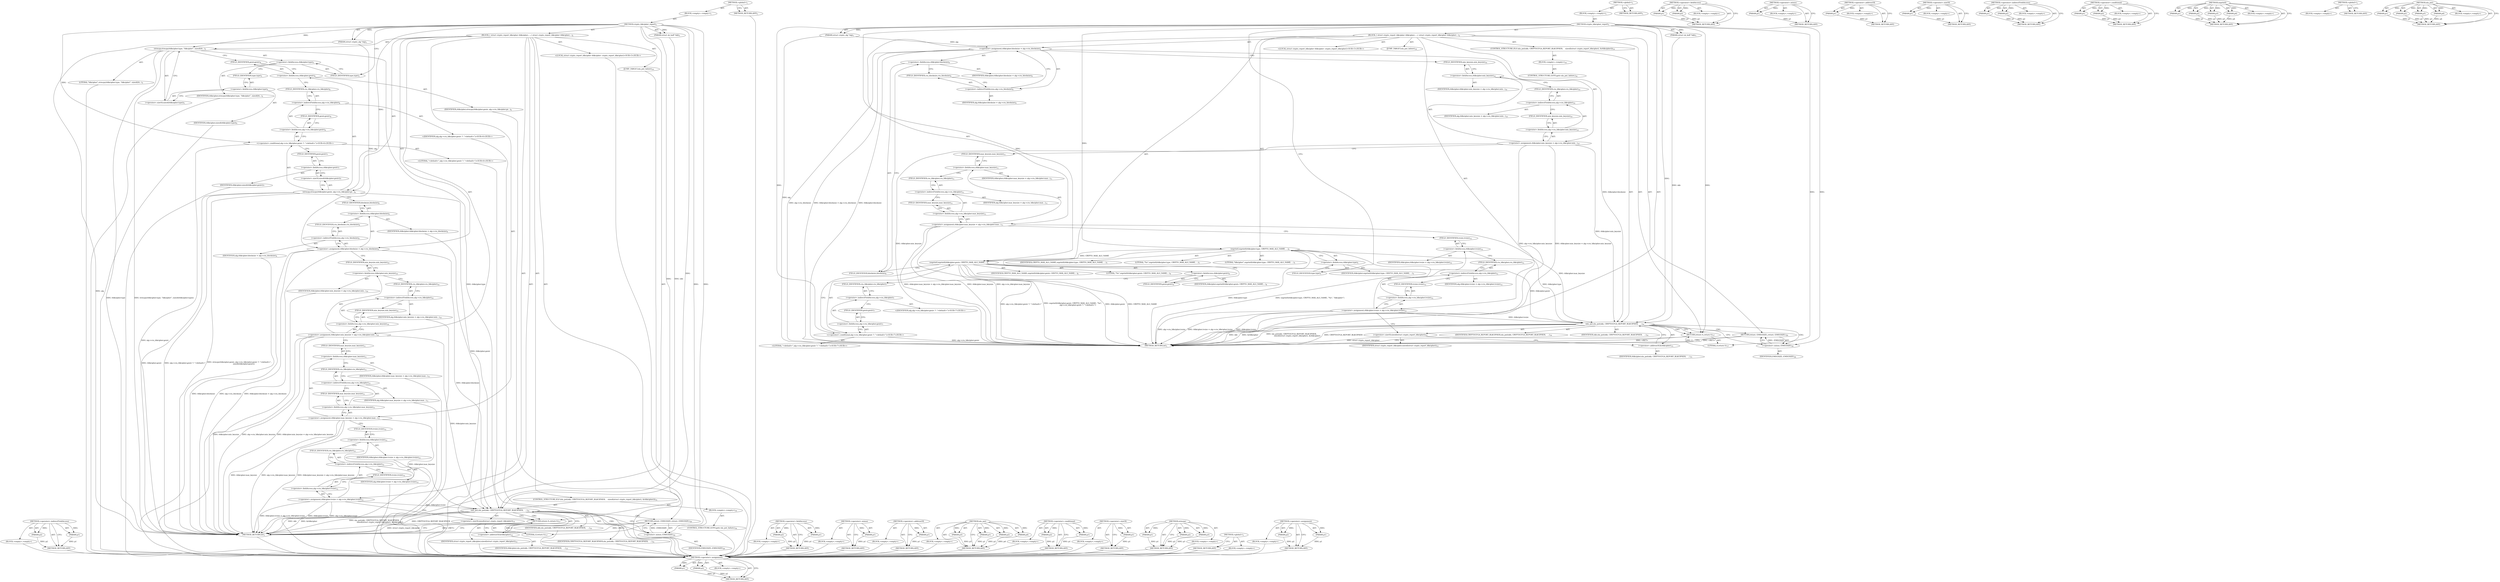 digraph "&lt;operator&gt;.assignment" {
vulnerable_132 [label=<(METHOD,&lt;operator&gt;.assignment)>];
vulnerable_133 [label=<(PARAM,p1)>];
vulnerable_134 [label=<(PARAM,p2)>];
vulnerable_135 [label=<(BLOCK,&lt;empty&gt;,&lt;empty&gt;)>];
vulnerable_136 [label=<(METHOD_RETURN,ANY)>];
vulnerable_6 [label=<(METHOD,&lt;global&gt;)<SUB>1</SUB>>];
vulnerable_7 [label=<(BLOCK,&lt;empty&gt;,&lt;empty&gt;)<SUB>1</SUB>>];
vulnerable_8 [label=<(METHOD,crypto_blkcipher_report)<SUB>1</SUB>>];
vulnerable_9 [label=<(PARAM,struct sk_buff *skb)<SUB>1</SUB>>];
vulnerable_10 [label=<(PARAM,struct crypto_alg *alg)<SUB>1</SUB>>];
vulnerable_11 [label=<(BLOCK,{
 	struct crypto_report_blkcipher rblkcipher;
...,{
 	struct crypto_report_blkcipher rblkcipher;
...)<SUB>2</SUB>>];
vulnerable_12 [label="<(LOCAL,struct crypto_report_blkcipher rblkcipher: crypto_report_blkcipher)<SUB>3</SUB>>"];
vulnerable_13 [label=<(snprintf,snprintf(rblkcipher.type, CRYPTO_MAX_ALG_NAME, ...)<SUB>5</SUB>>];
vulnerable_14 [label=<(&lt;operator&gt;.fieldAccess,rblkcipher.type)<SUB>5</SUB>>];
vulnerable_15 [label=<(IDENTIFIER,rblkcipher,snprintf(rblkcipher.type, CRYPTO_MAX_ALG_NAME, ...)<SUB>5</SUB>>];
vulnerable_16 [label=<(FIELD_IDENTIFIER,type,type)<SUB>5</SUB>>];
vulnerable_17 [label=<(IDENTIFIER,CRYPTO_MAX_ALG_NAME,snprintf(rblkcipher.type, CRYPTO_MAX_ALG_NAME, ...)<SUB>5</SUB>>];
vulnerable_18 [label=<(LITERAL,&quot;%s&quot;,snprintf(rblkcipher.type, CRYPTO_MAX_ALG_NAME, ...)<SUB>5</SUB>>];
vulnerable_19 [label=<(LITERAL,&quot;blkcipher&quot;,snprintf(rblkcipher.type, CRYPTO_MAX_ALG_NAME, ...)<SUB>5</SUB>>];
vulnerable_20 [label=<(snprintf,snprintf(rblkcipher.geniv, CRYPTO_MAX_ALG_NAME,...)<SUB>6</SUB>>];
vulnerable_21 [label=<(&lt;operator&gt;.fieldAccess,rblkcipher.geniv)<SUB>6</SUB>>];
vulnerable_22 [label=<(IDENTIFIER,rblkcipher,snprintf(rblkcipher.geniv, CRYPTO_MAX_ALG_NAME,...)<SUB>6</SUB>>];
vulnerable_23 [label=<(FIELD_IDENTIFIER,geniv,geniv)<SUB>6</SUB>>];
vulnerable_24 [label=<(IDENTIFIER,CRYPTO_MAX_ALG_NAME,snprintf(rblkcipher.geniv, CRYPTO_MAX_ALG_NAME,...)<SUB>6</SUB>>];
vulnerable_25 [label=<(LITERAL,&quot;%s&quot;,snprintf(rblkcipher.geniv, CRYPTO_MAX_ALG_NAME,...)<SUB>6</SUB>>];
vulnerable_26 [label="<(&lt;operator&gt;.conditional,alg-&gt;cra_blkcipher.geniv ?: &quot;&lt;default&gt;&quot;)<SUB>7</SUB>>"];
vulnerable_27 [label=<(&lt;operator&gt;.fieldAccess,alg-&gt;cra_blkcipher.geniv)<SUB>7</SUB>>];
vulnerable_28 [label=<(&lt;operator&gt;.indirectFieldAccess,alg-&gt;cra_blkcipher)<SUB>7</SUB>>];
vulnerable_29 [label="<(IDENTIFIER,alg,alg-&gt;cra_blkcipher.geniv ?: &quot;&lt;default&gt;&quot;)<SUB>7</SUB>>"];
vulnerable_30 [label=<(FIELD_IDENTIFIER,cra_blkcipher,cra_blkcipher)<SUB>7</SUB>>];
vulnerable_31 [label=<(FIELD_IDENTIFIER,geniv,geniv)<SUB>7</SUB>>];
vulnerable_32 [label="<(LITERAL,&quot;&lt;default&gt;&quot;,alg-&gt;cra_blkcipher.geniv ?: &quot;&lt;default&gt;&quot;)<SUB>7</SUB>>"];
vulnerable_33 [label=<(&lt;operator&gt;.assignment,rblkcipher.blocksize = alg-&gt;cra_blocksize)<SUB>9</SUB>>];
vulnerable_34 [label=<(&lt;operator&gt;.fieldAccess,rblkcipher.blocksize)<SUB>9</SUB>>];
vulnerable_35 [label=<(IDENTIFIER,rblkcipher,rblkcipher.blocksize = alg-&gt;cra_blocksize)<SUB>9</SUB>>];
vulnerable_36 [label=<(FIELD_IDENTIFIER,blocksize,blocksize)<SUB>9</SUB>>];
vulnerable_37 [label=<(&lt;operator&gt;.indirectFieldAccess,alg-&gt;cra_blocksize)<SUB>9</SUB>>];
vulnerable_38 [label=<(IDENTIFIER,alg,rblkcipher.blocksize = alg-&gt;cra_blocksize)<SUB>9</SUB>>];
vulnerable_39 [label=<(FIELD_IDENTIFIER,cra_blocksize,cra_blocksize)<SUB>9</SUB>>];
vulnerable_40 [label=<(&lt;operator&gt;.assignment,rblkcipher.min_keysize = alg-&gt;cra_blkcipher.min...)<SUB>10</SUB>>];
vulnerable_41 [label=<(&lt;operator&gt;.fieldAccess,rblkcipher.min_keysize)<SUB>10</SUB>>];
vulnerable_42 [label=<(IDENTIFIER,rblkcipher,rblkcipher.min_keysize = alg-&gt;cra_blkcipher.min...)<SUB>10</SUB>>];
vulnerable_43 [label=<(FIELD_IDENTIFIER,min_keysize,min_keysize)<SUB>10</SUB>>];
vulnerable_44 [label=<(&lt;operator&gt;.fieldAccess,alg-&gt;cra_blkcipher.min_keysize)<SUB>10</SUB>>];
vulnerable_45 [label=<(&lt;operator&gt;.indirectFieldAccess,alg-&gt;cra_blkcipher)<SUB>10</SUB>>];
vulnerable_46 [label=<(IDENTIFIER,alg,rblkcipher.min_keysize = alg-&gt;cra_blkcipher.min...)<SUB>10</SUB>>];
vulnerable_47 [label=<(FIELD_IDENTIFIER,cra_blkcipher,cra_blkcipher)<SUB>10</SUB>>];
vulnerable_48 [label=<(FIELD_IDENTIFIER,min_keysize,min_keysize)<SUB>10</SUB>>];
vulnerable_49 [label=<(&lt;operator&gt;.assignment,rblkcipher.max_keysize = alg-&gt;cra_blkcipher.max...)<SUB>11</SUB>>];
vulnerable_50 [label=<(&lt;operator&gt;.fieldAccess,rblkcipher.max_keysize)<SUB>11</SUB>>];
vulnerable_51 [label=<(IDENTIFIER,rblkcipher,rblkcipher.max_keysize = alg-&gt;cra_blkcipher.max...)<SUB>11</SUB>>];
vulnerable_52 [label=<(FIELD_IDENTIFIER,max_keysize,max_keysize)<SUB>11</SUB>>];
vulnerable_53 [label=<(&lt;operator&gt;.fieldAccess,alg-&gt;cra_blkcipher.max_keysize)<SUB>11</SUB>>];
vulnerable_54 [label=<(&lt;operator&gt;.indirectFieldAccess,alg-&gt;cra_blkcipher)<SUB>11</SUB>>];
vulnerable_55 [label=<(IDENTIFIER,alg,rblkcipher.max_keysize = alg-&gt;cra_blkcipher.max...)<SUB>11</SUB>>];
vulnerable_56 [label=<(FIELD_IDENTIFIER,cra_blkcipher,cra_blkcipher)<SUB>11</SUB>>];
vulnerable_57 [label=<(FIELD_IDENTIFIER,max_keysize,max_keysize)<SUB>11</SUB>>];
vulnerable_58 [label=<(&lt;operator&gt;.assignment,rblkcipher.ivsize = alg-&gt;cra_blkcipher.ivsize)<SUB>12</SUB>>];
vulnerable_59 [label=<(&lt;operator&gt;.fieldAccess,rblkcipher.ivsize)<SUB>12</SUB>>];
vulnerable_60 [label=<(IDENTIFIER,rblkcipher,rblkcipher.ivsize = alg-&gt;cra_blkcipher.ivsize)<SUB>12</SUB>>];
vulnerable_61 [label=<(FIELD_IDENTIFIER,ivsize,ivsize)<SUB>12</SUB>>];
vulnerable_62 [label=<(&lt;operator&gt;.fieldAccess,alg-&gt;cra_blkcipher.ivsize)<SUB>12</SUB>>];
vulnerable_63 [label=<(&lt;operator&gt;.indirectFieldAccess,alg-&gt;cra_blkcipher)<SUB>12</SUB>>];
vulnerable_64 [label=<(IDENTIFIER,alg,rblkcipher.ivsize = alg-&gt;cra_blkcipher.ivsize)<SUB>12</SUB>>];
vulnerable_65 [label=<(FIELD_IDENTIFIER,cra_blkcipher,cra_blkcipher)<SUB>12</SUB>>];
vulnerable_66 [label=<(FIELD_IDENTIFIER,ivsize,ivsize)<SUB>12</SUB>>];
vulnerable_67 [label=<(CONTROL_STRUCTURE,IF,if (nla_put(skb, CRYPTOCFGA_REPORT_BLKCIPHER,
		    sizeof(struct crypto_report_blkcipher), &amp;rblkcipher)))<SUB>14</SUB>>];
vulnerable_68 [label=<(nla_put,nla_put(skb, CRYPTOCFGA_REPORT_BLKCIPHER,
		   ...)<SUB>14</SUB>>];
vulnerable_69 [label=<(IDENTIFIER,skb,nla_put(skb, CRYPTOCFGA_REPORT_BLKCIPHER,
		   ...)<SUB>14</SUB>>];
vulnerable_70 [label=<(IDENTIFIER,CRYPTOCFGA_REPORT_BLKCIPHER,nla_put(skb, CRYPTOCFGA_REPORT_BLKCIPHER,
		   ...)<SUB>14</SUB>>];
vulnerable_71 [label=<(&lt;operator&gt;.sizeOf,sizeof(struct crypto_report_blkcipher))<SUB>15</SUB>>];
vulnerable_72 [label=<(IDENTIFIER,struct crypto_report_blkcipher,sizeof(struct crypto_report_blkcipher))<SUB>15</SUB>>];
vulnerable_73 [label=<(&lt;operator&gt;.addressOf,&amp;rblkcipher)<SUB>15</SUB>>];
vulnerable_74 [label=<(IDENTIFIER,rblkcipher,nla_put(skb, CRYPTOCFGA_REPORT_BLKCIPHER,
		   ...)<SUB>15</SUB>>];
vulnerable_75 [label=<(BLOCK,&lt;empty&gt;,&lt;empty&gt;)<SUB>16</SUB>>];
vulnerable_76 [label=<(CONTROL_STRUCTURE,GOTO,goto nla_put_failure;)<SUB>16</SUB>>];
vulnerable_77 [label=<(RETURN,return 0;,return 0;)<SUB>17</SUB>>];
vulnerable_78 [label=<(LITERAL,0,return 0;)<SUB>17</SUB>>];
vulnerable_79 [label=<(JUMP_TARGET,nla_put_failure)<SUB>19</SUB>>];
vulnerable_80 [label=<(RETURN,return -EMSGSIZE;,return -EMSGSIZE;)<SUB>20</SUB>>];
vulnerable_81 [label=<(&lt;operator&gt;.minus,-EMSGSIZE)<SUB>20</SUB>>];
vulnerable_82 [label=<(IDENTIFIER,EMSGSIZE,-EMSGSIZE)<SUB>20</SUB>>];
vulnerable_83 [label=<(METHOD_RETURN,int)<SUB>1</SUB>>];
vulnerable_85 [label=<(METHOD_RETURN,ANY)<SUB>1</SUB>>];
vulnerable_117 [label=<(METHOD,&lt;operator&gt;.fieldAccess)>];
vulnerable_118 [label=<(PARAM,p1)>];
vulnerable_119 [label=<(PARAM,p2)>];
vulnerable_120 [label=<(BLOCK,&lt;empty&gt;,&lt;empty&gt;)>];
vulnerable_121 [label=<(METHOD_RETURN,ANY)>];
vulnerable_152 [label=<(METHOD,&lt;operator&gt;.minus)>];
vulnerable_153 [label=<(PARAM,p1)>];
vulnerable_154 [label=<(BLOCK,&lt;empty&gt;,&lt;empty&gt;)>];
vulnerable_155 [label=<(METHOD_RETURN,ANY)>];
vulnerable_148 [label=<(METHOD,&lt;operator&gt;.addressOf)>];
vulnerable_149 [label=<(PARAM,p1)>];
vulnerable_150 [label=<(BLOCK,&lt;empty&gt;,&lt;empty&gt;)>];
vulnerable_151 [label=<(METHOD_RETURN,ANY)>];
vulnerable_144 [label=<(METHOD,&lt;operator&gt;.sizeOf)>];
vulnerable_145 [label=<(PARAM,p1)>];
vulnerable_146 [label=<(BLOCK,&lt;empty&gt;,&lt;empty&gt;)>];
vulnerable_147 [label=<(METHOD_RETURN,ANY)>];
vulnerable_127 [label=<(METHOD,&lt;operator&gt;.indirectFieldAccess)>];
vulnerable_128 [label=<(PARAM,p1)>];
vulnerable_129 [label=<(PARAM,p2)>];
vulnerable_130 [label=<(BLOCK,&lt;empty&gt;,&lt;empty&gt;)>];
vulnerable_131 [label=<(METHOD_RETURN,ANY)>];
vulnerable_122 [label=<(METHOD,&lt;operator&gt;.conditional)>];
vulnerable_123 [label=<(PARAM,p1)>];
vulnerable_124 [label=<(PARAM,p2)>];
vulnerable_125 [label=<(BLOCK,&lt;empty&gt;,&lt;empty&gt;)>];
vulnerable_126 [label=<(METHOD_RETURN,ANY)>];
vulnerable_110 [label=<(METHOD,snprintf)>];
vulnerable_111 [label=<(PARAM,p1)>];
vulnerable_112 [label=<(PARAM,p2)>];
vulnerable_113 [label=<(PARAM,p3)>];
vulnerable_114 [label=<(PARAM,p4)>];
vulnerable_115 [label=<(BLOCK,&lt;empty&gt;,&lt;empty&gt;)>];
vulnerable_116 [label=<(METHOD_RETURN,ANY)>];
vulnerable_104 [label=<(METHOD,&lt;global&gt;)<SUB>1</SUB>>];
vulnerable_105 [label=<(BLOCK,&lt;empty&gt;,&lt;empty&gt;)>];
vulnerable_106 [label=<(METHOD_RETURN,ANY)>];
vulnerable_137 [label=<(METHOD,nla_put)>];
vulnerable_138 [label=<(PARAM,p1)>];
vulnerable_139 [label=<(PARAM,p2)>];
vulnerable_140 [label=<(PARAM,p3)>];
vulnerable_141 [label=<(PARAM,p4)>];
vulnerable_142 [label=<(BLOCK,&lt;empty&gt;,&lt;empty&gt;)>];
vulnerable_143 [label=<(METHOD_RETURN,ANY)>];
fixed_132 [label=<(METHOD,&lt;operator&gt;.indirectFieldAccess)>];
fixed_133 [label=<(PARAM,p1)>];
fixed_134 [label=<(PARAM,p2)>];
fixed_135 [label=<(BLOCK,&lt;empty&gt;,&lt;empty&gt;)>];
fixed_136 [label=<(METHOD_RETURN,ANY)>];
fixed_6 [label=<(METHOD,&lt;global&gt;)<SUB>1</SUB>>];
fixed_7 [label=<(BLOCK,&lt;empty&gt;,&lt;empty&gt;)<SUB>1</SUB>>];
fixed_8 [label=<(METHOD,crypto_blkcipher_report)<SUB>1</SUB>>];
fixed_9 [label=<(PARAM,struct sk_buff *skb)<SUB>1</SUB>>];
fixed_10 [label=<(PARAM,struct crypto_alg *alg)<SUB>1</SUB>>];
fixed_11 [label=<(BLOCK,{
 	struct crypto_report_blkcipher rblkcipher;
...,{
 	struct crypto_report_blkcipher rblkcipher;
...)<SUB>2</SUB>>];
fixed_12 [label="<(LOCAL,struct crypto_report_blkcipher rblkcipher: crypto_report_blkcipher)<SUB>3</SUB>>"];
fixed_13 [label=<(strncpy,strncpy(rblkcipher.type, &quot;blkcipher&quot;, sizeof(rb...)<SUB>5</SUB>>];
fixed_14 [label=<(&lt;operator&gt;.fieldAccess,rblkcipher.type)<SUB>5</SUB>>];
fixed_15 [label=<(IDENTIFIER,rblkcipher,strncpy(rblkcipher.type, &quot;blkcipher&quot;, sizeof(rb...)<SUB>5</SUB>>];
fixed_16 [label=<(FIELD_IDENTIFIER,type,type)<SUB>5</SUB>>];
fixed_17 [label=<(LITERAL,&quot;blkcipher&quot;,strncpy(rblkcipher.type, &quot;blkcipher&quot;, sizeof(rb...)<SUB>5</SUB>>];
fixed_18 [label=<(&lt;operator&gt;.sizeOf,sizeof(rblkcipher.type))<SUB>5</SUB>>];
fixed_19 [label=<(&lt;operator&gt;.fieldAccess,rblkcipher.type)<SUB>5</SUB>>];
fixed_20 [label=<(IDENTIFIER,rblkcipher,sizeof(rblkcipher.type))<SUB>5</SUB>>];
fixed_21 [label=<(FIELD_IDENTIFIER,type,type)<SUB>5</SUB>>];
fixed_22 [label=<(strncpy,strncpy(rblkcipher.geniv, alg-&gt;cra_blkcipher.ge...)<SUB>6</SUB>>];
fixed_23 [label=<(&lt;operator&gt;.fieldAccess,rblkcipher.geniv)<SUB>6</SUB>>];
fixed_24 [label=<(IDENTIFIER,rblkcipher,strncpy(rblkcipher.geniv, alg-&gt;cra_blkcipher.ge...)<SUB>6</SUB>>];
fixed_25 [label=<(FIELD_IDENTIFIER,geniv,geniv)<SUB>6</SUB>>];
fixed_26 [label="<(&lt;operator&gt;.conditional,alg-&gt;cra_blkcipher.geniv ?: &quot;&lt;default&gt;&quot;)<SUB>6</SUB>>"];
fixed_27 [label=<(&lt;operator&gt;.fieldAccess,alg-&gt;cra_blkcipher.geniv)<SUB>6</SUB>>];
fixed_28 [label=<(&lt;operator&gt;.indirectFieldAccess,alg-&gt;cra_blkcipher)<SUB>6</SUB>>];
fixed_29 [label="<(IDENTIFIER,alg,alg-&gt;cra_blkcipher.geniv ?: &quot;&lt;default&gt;&quot;)<SUB>6</SUB>>"];
fixed_30 [label=<(FIELD_IDENTIFIER,cra_blkcipher,cra_blkcipher)<SUB>6</SUB>>];
fixed_31 [label=<(FIELD_IDENTIFIER,geniv,geniv)<SUB>6</SUB>>];
fixed_32 [label="<(LITERAL,&quot;&lt;default&gt;&quot;,alg-&gt;cra_blkcipher.geniv ?: &quot;&lt;default&gt;&quot;)<SUB>6</SUB>>"];
fixed_33 [label=<(&lt;operator&gt;.sizeOf,sizeof(rblkcipher.geniv))<SUB>7</SUB>>];
fixed_34 [label=<(&lt;operator&gt;.fieldAccess,rblkcipher.geniv)<SUB>7</SUB>>];
fixed_35 [label=<(IDENTIFIER,rblkcipher,sizeof(rblkcipher.geniv))<SUB>7</SUB>>];
fixed_36 [label=<(FIELD_IDENTIFIER,geniv,geniv)<SUB>7</SUB>>];
fixed_37 [label=<(&lt;operator&gt;.assignment,rblkcipher.blocksize = alg-&gt;cra_blocksize)<SUB>9</SUB>>];
fixed_38 [label=<(&lt;operator&gt;.fieldAccess,rblkcipher.blocksize)<SUB>9</SUB>>];
fixed_39 [label=<(IDENTIFIER,rblkcipher,rblkcipher.blocksize = alg-&gt;cra_blocksize)<SUB>9</SUB>>];
fixed_40 [label=<(FIELD_IDENTIFIER,blocksize,blocksize)<SUB>9</SUB>>];
fixed_41 [label=<(&lt;operator&gt;.indirectFieldAccess,alg-&gt;cra_blocksize)<SUB>9</SUB>>];
fixed_42 [label=<(IDENTIFIER,alg,rblkcipher.blocksize = alg-&gt;cra_blocksize)<SUB>9</SUB>>];
fixed_43 [label=<(FIELD_IDENTIFIER,cra_blocksize,cra_blocksize)<SUB>9</SUB>>];
fixed_44 [label=<(&lt;operator&gt;.assignment,rblkcipher.min_keysize = alg-&gt;cra_blkcipher.min...)<SUB>10</SUB>>];
fixed_45 [label=<(&lt;operator&gt;.fieldAccess,rblkcipher.min_keysize)<SUB>10</SUB>>];
fixed_46 [label=<(IDENTIFIER,rblkcipher,rblkcipher.min_keysize = alg-&gt;cra_blkcipher.min...)<SUB>10</SUB>>];
fixed_47 [label=<(FIELD_IDENTIFIER,min_keysize,min_keysize)<SUB>10</SUB>>];
fixed_48 [label=<(&lt;operator&gt;.fieldAccess,alg-&gt;cra_blkcipher.min_keysize)<SUB>10</SUB>>];
fixed_49 [label=<(&lt;operator&gt;.indirectFieldAccess,alg-&gt;cra_blkcipher)<SUB>10</SUB>>];
fixed_50 [label=<(IDENTIFIER,alg,rblkcipher.min_keysize = alg-&gt;cra_blkcipher.min...)<SUB>10</SUB>>];
fixed_51 [label=<(FIELD_IDENTIFIER,cra_blkcipher,cra_blkcipher)<SUB>10</SUB>>];
fixed_52 [label=<(FIELD_IDENTIFIER,min_keysize,min_keysize)<SUB>10</SUB>>];
fixed_53 [label=<(&lt;operator&gt;.assignment,rblkcipher.max_keysize = alg-&gt;cra_blkcipher.max...)<SUB>11</SUB>>];
fixed_54 [label=<(&lt;operator&gt;.fieldAccess,rblkcipher.max_keysize)<SUB>11</SUB>>];
fixed_55 [label=<(IDENTIFIER,rblkcipher,rblkcipher.max_keysize = alg-&gt;cra_blkcipher.max...)<SUB>11</SUB>>];
fixed_56 [label=<(FIELD_IDENTIFIER,max_keysize,max_keysize)<SUB>11</SUB>>];
fixed_57 [label=<(&lt;operator&gt;.fieldAccess,alg-&gt;cra_blkcipher.max_keysize)<SUB>11</SUB>>];
fixed_58 [label=<(&lt;operator&gt;.indirectFieldAccess,alg-&gt;cra_blkcipher)<SUB>11</SUB>>];
fixed_59 [label=<(IDENTIFIER,alg,rblkcipher.max_keysize = alg-&gt;cra_blkcipher.max...)<SUB>11</SUB>>];
fixed_60 [label=<(FIELD_IDENTIFIER,cra_blkcipher,cra_blkcipher)<SUB>11</SUB>>];
fixed_61 [label=<(FIELD_IDENTIFIER,max_keysize,max_keysize)<SUB>11</SUB>>];
fixed_62 [label=<(&lt;operator&gt;.assignment,rblkcipher.ivsize = alg-&gt;cra_blkcipher.ivsize)<SUB>12</SUB>>];
fixed_63 [label=<(&lt;operator&gt;.fieldAccess,rblkcipher.ivsize)<SUB>12</SUB>>];
fixed_64 [label=<(IDENTIFIER,rblkcipher,rblkcipher.ivsize = alg-&gt;cra_blkcipher.ivsize)<SUB>12</SUB>>];
fixed_65 [label=<(FIELD_IDENTIFIER,ivsize,ivsize)<SUB>12</SUB>>];
fixed_66 [label=<(&lt;operator&gt;.fieldAccess,alg-&gt;cra_blkcipher.ivsize)<SUB>12</SUB>>];
fixed_67 [label=<(&lt;operator&gt;.indirectFieldAccess,alg-&gt;cra_blkcipher)<SUB>12</SUB>>];
fixed_68 [label=<(IDENTIFIER,alg,rblkcipher.ivsize = alg-&gt;cra_blkcipher.ivsize)<SUB>12</SUB>>];
fixed_69 [label=<(FIELD_IDENTIFIER,cra_blkcipher,cra_blkcipher)<SUB>12</SUB>>];
fixed_70 [label=<(FIELD_IDENTIFIER,ivsize,ivsize)<SUB>12</SUB>>];
fixed_71 [label=<(CONTROL_STRUCTURE,IF,if (nla_put(skb, CRYPTOCFGA_REPORT_BLKCIPHER,
		    sizeof(struct crypto_report_blkcipher), &amp;rblkcipher)))<SUB>14</SUB>>];
fixed_72 [label=<(nla_put,nla_put(skb, CRYPTOCFGA_REPORT_BLKCIPHER,
		   ...)<SUB>14</SUB>>];
fixed_73 [label=<(IDENTIFIER,skb,nla_put(skb, CRYPTOCFGA_REPORT_BLKCIPHER,
		   ...)<SUB>14</SUB>>];
fixed_74 [label=<(IDENTIFIER,CRYPTOCFGA_REPORT_BLKCIPHER,nla_put(skb, CRYPTOCFGA_REPORT_BLKCIPHER,
		   ...)<SUB>14</SUB>>];
fixed_75 [label=<(&lt;operator&gt;.sizeOf,sizeof(struct crypto_report_blkcipher))<SUB>15</SUB>>];
fixed_76 [label=<(IDENTIFIER,struct crypto_report_blkcipher,sizeof(struct crypto_report_blkcipher))<SUB>15</SUB>>];
fixed_77 [label=<(&lt;operator&gt;.addressOf,&amp;rblkcipher)<SUB>15</SUB>>];
fixed_78 [label=<(IDENTIFIER,rblkcipher,nla_put(skb, CRYPTOCFGA_REPORT_BLKCIPHER,
		   ...)<SUB>15</SUB>>];
fixed_79 [label=<(BLOCK,&lt;empty&gt;,&lt;empty&gt;)<SUB>16</SUB>>];
fixed_80 [label=<(CONTROL_STRUCTURE,GOTO,goto nla_put_failure;)<SUB>16</SUB>>];
fixed_81 [label=<(RETURN,return 0;,return 0;)<SUB>17</SUB>>];
fixed_82 [label=<(LITERAL,0,return 0;)<SUB>17</SUB>>];
fixed_83 [label=<(JUMP_TARGET,nla_put_failure)<SUB>19</SUB>>];
fixed_84 [label=<(RETURN,return -EMSGSIZE;,return -EMSGSIZE;)<SUB>20</SUB>>];
fixed_85 [label=<(&lt;operator&gt;.minus,-EMSGSIZE)<SUB>20</SUB>>];
fixed_86 [label=<(IDENTIFIER,EMSGSIZE,-EMSGSIZE)<SUB>20</SUB>>];
fixed_87 [label=<(METHOD_RETURN,int)<SUB>1</SUB>>];
fixed_89 [label=<(METHOD_RETURN,ANY)<SUB>1</SUB>>];
fixed_118 [label=<(METHOD,&lt;operator&gt;.fieldAccess)>];
fixed_119 [label=<(PARAM,p1)>];
fixed_120 [label=<(PARAM,p2)>];
fixed_121 [label=<(BLOCK,&lt;empty&gt;,&lt;empty&gt;)>];
fixed_122 [label=<(METHOD_RETURN,ANY)>];
fixed_153 [label=<(METHOD,&lt;operator&gt;.minus)>];
fixed_154 [label=<(PARAM,p1)>];
fixed_155 [label=<(BLOCK,&lt;empty&gt;,&lt;empty&gt;)>];
fixed_156 [label=<(METHOD_RETURN,ANY)>];
fixed_149 [label=<(METHOD,&lt;operator&gt;.addressOf)>];
fixed_150 [label=<(PARAM,p1)>];
fixed_151 [label=<(BLOCK,&lt;empty&gt;,&lt;empty&gt;)>];
fixed_152 [label=<(METHOD_RETURN,ANY)>];
fixed_142 [label=<(METHOD,nla_put)>];
fixed_143 [label=<(PARAM,p1)>];
fixed_144 [label=<(PARAM,p2)>];
fixed_145 [label=<(PARAM,p3)>];
fixed_146 [label=<(PARAM,p4)>];
fixed_147 [label=<(BLOCK,&lt;empty&gt;,&lt;empty&gt;)>];
fixed_148 [label=<(METHOD_RETURN,ANY)>];
fixed_127 [label=<(METHOD,&lt;operator&gt;.conditional)>];
fixed_128 [label=<(PARAM,p1)>];
fixed_129 [label=<(PARAM,p2)>];
fixed_130 [label=<(BLOCK,&lt;empty&gt;,&lt;empty&gt;)>];
fixed_131 [label=<(METHOD_RETURN,ANY)>];
fixed_123 [label=<(METHOD,&lt;operator&gt;.sizeOf)>];
fixed_124 [label=<(PARAM,p1)>];
fixed_125 [label=<(BLOCK,&lt;empty&gt;,&lt;empty&gt;)>];
fixed_126 [label=<(METHOD_RETURN,ANY)>];
fixed_112 [label=<(METHOD,strncpy)>];
fixed_113 [label=<(PARAM,p1)>];
fixed_114 [label=<(PARAM,p2)>];
fixed_115 [label=<(PARAM,p3)>];
fixed_116 [label=<(BLOCK,&lt;empty&gt;,&lt;empty&gt;)>];
fixed_117 [label=<(METHOD_RETURN,ANY)>];
fixed_106 [label=<(METHOD,&lt;global&gt;)<SUB>1</SUB>>];
fixed_107 [label=<(BLOCK,&lt;empty&gt;,&lt;empty&gt;)>];
fixed_108 [label=<(METHOD_RETURN,ANY)>];
fixed_137 [label=<(METHOD,&lt;operator&gt;.assignment)>];
fixed_138 [label=<(PARAM,p1)>];
fixed_139 [label=<(PARAM,p2)>];
fixed_140 [label=<(BLOCK,&lt;empty&gt;,&lt;empty&gt;)>];
fixed_141 [label=<(METHOD_RETURN,ANY)>];
vulnerable_132 -> vulnerable_133  [key=0, label="AST: "];
vulnerable_132 -> vulnerable_133  [key=1, label="DDG: "];
vulnerable_132 -> vulnerable_135  [key=0, label="AST: "];
vulnerable_132 -> vulnerable_134  [key=0, label="AST: "];
vulnerable_132 -> vulnerable_134  [key=1, label="DDG: "];
vulnerable_132 -> vulnerable_136  [key=0, label="AST: "];
vulnerable_132 -> vulnerable_136  [key=1, label="CFG: "];
vulnerable_133 -> vulnerable_136  [key=0, label="DDG: p1"];
vulnerable_134 -> vulnerable_136  [key=0, label="DDG: p2"];
vulnerable_6 -> vulnerable_7  [key=0, label="AST: "];
vulnerable_6 -> vulnerable_85  [key=0, label="AST: "];
vulnerable_6 -> vulnerable_85  [key=1, label="CFG: "];
vulnerable_7 -> vulnerable_8  [key=0, label="AST: "];
vulnerable_8 -> vulnerable_9  [key=0, label="AST: "];
vulnerable_8 -> vulnerable_9  [key=1, label="DDG: "];
vulnerable_8 -> vulnerable_10  [key=0, label="AST: "];
vulnerable_8 -> vulnerable_10  [key=1, label="DDG: "];
vulnerable_8 -> vulnerable_11  [key=0, label="AST: "];
vulnerable_8 -> vulnerable_83  [key=0, label="AST: "];
vulnerable_8 -> vulnerable_16  [key=0, label="CFG: "];
vulnerable_8 -> vulnerable_77  [key=0, label="DDG: "];
vulnerable_8 -> vulnerable_13  [key=0, label="DDG: "];
vulnerable_8 -> vulnerable_20  [key=0, label="DDG: "];
vulnerable_8 -> vulnerable_78  [key=0, label="DDG: "];
vulnerable_8 -> vulnerable_26  [key=0, label="DDG: "];
vulnerable_8 -> vulnerable_68  [key=0, label="DDG: "];
vulnerable_8 -> vulnerable_81  [key=0, label="DDG: "];
vulnerable_9 -> vulnerable_68  [key=0, label="DDG: skb"];
vulnerable_10 -> vulnerable_83  [key=0, label="DDG: alg"];
vulnerable_10 -> vulnerable_33  [key=0, label="DDG: alg"];
vulnerable_11 -> vulnerable_12  [key=0, label="AST: "];
vulnerable_11 -> vulnerable_13  [key=0, label="AST: "];
vulnerable_11 -> vulnerable_20  [key=0, label="AST: "];
vulnerable_11 -> vulnerable_33  [key=0, label="AST: "];
vulnerable_11 -> vulnerable_40  [key=0, label="AST: "];
vulnerable_11 -> vulnerable_49  [key=0, label="AST: "];
vulnerable_11 -> vulnerable_58  [key=0, label="AST: "];
vulnerable_11 -> vulnerable_67  [key=0, label="AST: "];
vulnerable_11 -> vulnerable_77  [key=0, label="AST: "];
vulnerable_11 -> vulnerable_79  [key=0, label="AST: "];
vulnerable_11 -> vulnerable_80  [key=0, label="AST: "];
vulnerable_13 -> vulnerable_14  [key=0, label="AST: "];
vulnerable_13 -> vulnerable_17  [key=0, label="AST: "];
vulnerable_13 -> vulnerable_18  [key=0, label="AST: "];
vulnerable_13 -> vulnerable_19  [key=0, label="AST: "];
vulnerable_13 -> vulnerable_23  [key=0, label="CFG: "];
vulnerable_13 -> vulnerable_83  [key=0, label="DDG: rblkcipher.type"];
vulnerable_13 -> vulnerable_83  [key=1, label="DDG: snprintf(rblkcipher.type, CRYPTO_MAX_ALG_NAME, &quot;%s&quot;, &quot;blkcipher&quot;)"];
vulnerable_13 -> vulnerable_20  [key=0, label="DDG: CRYPTO_MAX_ALG_NAME"];
vulnerable_13 -> vulnerable_68  [key=0, label="DDG: rblkcipher.type"];
vulnerable_14 -> vulnerable_15  [key=0, label="AST: "];
vulnerable_14 -> vulnerable_16  [key=0, label="AST: "];
vulnerable_14 -> vulnerable_13  [key=0, label="CFG: "];
vulnerable_16 -> vulnerable_14  [key=0, label="CFG: "];
vulnerable_20 -> vulnerable_21  [key=0, label="AST: "];
vulnerable_20 -> vulnerable_24  [key=0, label="AST: "];
vulnerable_20 -> vulnerable_25  [key=0, label="AST: "];
vulnerable_20 -> vulnerable_26  [key=0, label="AST: "];
vulnerable_20 -> vulnerable_36  [key=0, label="CFG: "];
vulnerable_20 -> vulnerable_83  [key=0, label="DDG: rblkcipher.geniv"];
vulnerable_20 -> vulnerable_83  [key=1, label="DDG: CRYPTO_MAX_ALG_NAME"];
vulnerable_20 -> vulnerable_83  [key=2, label="DDG: alg-&gt;cra_blkcipher.geniv ?: &quot;&lt;default&gt;&quot;"];
vulnerable_20 -> vulnerable_83  [key=3, label="DDG: snprintf(rblkcipher.geniv, CRYPTO_MAX_ALG_NAME, &quot;%s&quot;,
		 alg-&gt;cra_blkcipher.geniv ?: &quot;&lt;default&gt;&quot;)"];
vulnerable_20 -> vulnerable_68  [key=0, label="DDG: rblkcipher.geniv"];
vulnerable_21 -> vulnerable_22  [key=0, label="AST: "];
vulnerable_21 -> vulnerable_23  [key=0, label="AST: "];
vulnerable_21 -> vulnerable_30  [key=0, label="CFG: "];
vulnerable_23 -> vulnerable_21  [key=0, label="CFG: "];
vulnerable_26 -> vulnerable_27  [key=0, label="AST: "];
vulnerable_26 -> vulnerable_32  [key=0, label="AST: "];
vulnerable_26 -> vulnerable_20  [key=0, label="CFG: "];
vulnerable_26 -> vulnerable_83  [key=0, label="DDG: alg-&gt;cra_blkcipher.geniv"];
vulnerable_27 -> vulnerable_28  [key=0, label="AST: "];
vulnerable_27 -> vulnerable_31  [key=0, label="AST: "];
vulnerable_27 -> vulnerable_26  [key=0, label="CFG: "];
vulnerable_28 -> vulnerable_29  [key=0, label="AST: "];
vulnerable_28 -> vulnerable_30  [key=0, label="AST: "];
vulnerable_28 -> vulnerable_31  [key=0, label="CFG: "];
vulnerable_30 -> vulnerable_28  [key=0, label="CFG: "];
vulnerable_31 -> vulnerable_27  [key=0, label="CFG: "];
vulnerable_33 -> vulnerable_34  [key=0, label="AST: "];
vulnerable_33 -> vulnerable_37  [key=0, label="AST: "];
vulnerable_33 -> vulnerable_43  [key=0, label="CFG: "];
vulnerable_33 -> vulnerable_83  [key=0, label="DDG: rblkcipher.blocksize"];
vulnerable_33 -> vulnerable_83  [key=1, label="DDG: alg-&gt;cra_blocksize"];
vulnerable_33 -> vulnerable_83  [key=2, label="DDG: rblkcipher.blocksize = alg-&gt;cra_blocksize"];
vulnerable_33 -> vulnerable_68  [key=0, label="DDG: rblkcipher.blocksize"];
vulnerable_34 -> vulnerable_35  [key=0, label="AST: "];
vulnerable_34 -> vulnerable_36  [key=0, label="AST: "];
vulnerable_34 -> vulnerable_39  [key=0, label="CFG: "];
vulnerable_36 -> vulnerable_34  [key=0, label="CFG: "];
vulnerable_37 -> vulnerable_38  [key=0, label="AST: "];
vulnerable_37 -> vulnerable_39  [key=0, label="AST: "];
vulnerable_37 -> vulnerable_33  [key=0, label="CFG: "];
vulnerable_39 -> vulnerable_37  [key=0, label="CFG: "];
vulnerable_40 -> vulnerable_41  [key=0, label="AST: "];
vulnerable_40 -> vulnerable_44  [key=0, label="AST: "];
vulnerable_40 -> vulnerable_52  [key=0, label="CFG: "];
vulnerable_40 -> vulnerable_83  [key=0, label="DDG: rblkcipher.min_keysize"];
vulnerable_40 -> vulnerable_83  [key=1, label="DDG: alg-&gt;cra_blkcipher.min_keysize"];
vulnerable_40 -> vulnerable_83  [key=2, label="DDG: rblkcipher.min_keysize = alg-&gt;cra_blkcipher.min_keysize"];
vulnerable_40 -> vulnerable_68  [key=0, label="DDG: rblkcipher.min_keysize"];
vulnerable_41 -> vulnerable_42  [key=0, label="AST: "];
vulnerable_41 -> vulnerable_43  [key=0, label="AST: "];
vulnerable_41 -> vulnerable_47  [key=0, label="CFG: "];
vulnerable_43 -> vulnerable_41  [key=0, label="CFG: "];
vulnerable_44 -> vulnerable_45  [key=0, label="AST: "];
vulnerable_44 -> vulnerable_48  [key=0, label="AST: "];
vulnerable_44 -> vulnerable_40  [key=0, label="CFG: "];
vulnerable_45 -> vulnerable_46  [key=0, label="AST: "];
vulnerable_45 -> vulnerable_47  [key=0, label="AST: "];
vulnerable_45 -> vulnerable_48  [key=0, label="CFG: "];
vulnerable_47 -> vulnerable_45  [key=0, label="CFG: "];
vulnerable_48 -> vulnerable_44  [key=0, label="CFG: "];
vulnerable_49 -> vulnerable_50  [key=0, label="AST: "];
vulnerable_49 -> vulnerable_53  [key=0, label="AST: "];
vulnerable_49 -> vulnerable_61  [key=0, label="CFG: "];
vulnerable_49 -> vulnerable_83  [key=0, label="DDG: rblkcipher.max_keysize"];
vulnerable_49 -> vulnerable_83  [key=1, label="DDG: alg-&gt;cra_blkcipher.max_keysize"];
vulnerable_49 -> vulnerable_83  [key=2, label="DDG: rblkcipher.max_keysize = alg-&gt;cra_blkcipher.max_keysize"];
vulnerable_49 -> vulnerable_68  [key=0, label="DDG: rblkcipher.max_keysize"];
vulnerable_50 -> vulnerable_51  [key=0, label="AST: "];
vulnerable_50 -> vulnerable_52  [key=0, label="AST: "];
vulnerable_50 -> vulnerable_56  [key=0, label="CFG: "];
vulnerable_52 -> vulnerable_50  [key=0, label="CFG: "];
vulnerable_53 -> vulnerable_54  [key=0, label="AST: "];
vulnerable_53 -> vulnerable_57  [key=0, label="AST: "];
vulnerable_53 -> vulnerable_49  [key=0, label="CFG: "];
vulnerable_54 -> vulnerable_55  [key=0, label="AST: "];
vulnerable_54 -> vulnerable_56  [key=0, label="AST: "];
vulnerable_54 -> vulnerable_57  [key=0, label="CFG: "];
vulnerable_56 -> vulnerable_54  [key=0, label="CFG: "];
vulnerable_57 -> vulnerable_53  [key=0, label="CFG: "];
vulnerable_58 -> vulnerable_59  [key=0, label="AST: "];
vulnerable_58 -> vulnerable_62  [key=0, label="AST: "];
vulnerable_58 -> vulnerable_71  [key=0, label="CFG: "];
vulnerable_58 -> vulnerable_83  [key=0, label="DDG: rblkcipher.ivsize"];
vulnerable_58 -> vulnerable_83  [key=1, label="DDG: alg-&gt;cra_blkcipher.ivsize"];
vulnerable_58 -> vulnerable_83  [key=2, label="DDG: rblkcipher.ivsize = alg-&gt;cra_blkcipher.ivsize"];
vulnerable_58 -> vulnerable_68  [key=0, label="DDG: rblkcipher.ivsize"];
vulnerable_59 -> vulnerable_60  [key=0, label="AST: "];
vulnerable_59 -> vulnerable_61  [key=0, label="AST: "];
vulnerable_59 -> vulnerable_65  [key=0, label="CFG: "];
vulnerable_61 -> vulnerable_59  [key=0, label="CFG: "];
vulnerable_62 -> vulnerable_63  [key=0, label="AST: "];
vulnerable_62 -> vulnerable_66  [key=0, label="AST: "];
vulnerable_62 -> vulnerable_58  [key=0, label="CFG: "];
vulnerable_63 -> vulnerable_64  [key=0, label="AST: "];
vulnerable_63 -> vulnerable_65  [key=0, label="AST: "];
vulnerable_63 -> vulnerable_66  [key=0, label="CFG: "];
vulnerable_65 -> vulnerable_63  [key=0, label="CFG: "];
vulnerable_66 -> vulnerable_62  [key=0, label="CFG: "];
vulnerable_67 -> vulnerable_68  [key=0, label="AST: "];
vulnerable_67 -> vulnerable_75  [key=0, label="AST: "];
vulnerable_68 -> vulnerable_69  [key=0, label="AST: "];
vulnerable_68 -> vulnerable_70  [key=0, label="AST: "];
vulnerable_68 -> vulnerable_71  [key=0, label="AST: "];
vulnerable_68 -> vulnerable_73  [key=0, label="AST: "];
vulnerable_68 -> vulnerable_81  [key=0, label="CFG: "];
vulnerable_68 -> vulnerable_81  [key=1, label="CDG: "];
vulnerable_68 -> vulnerable_77  [key=0, label="CFG: "];
vulnerable_68 -> vulnerable_77  [key=1, label="CDG: "];
vulnerable_68 -> vulnerable_83  [key=0, label="DDG: skb"];
vulnerable_68 -> vulnerable_83  [key=1, label="DDG: &amp;rblkcipher"];
vulnerable_68 -> vulnerable_83  [key=2, label="DDG: nla_put(skb, CRYPTOCFGA_REPORT_BLKCIPHER,
		    sizeof(struct crypto_report_blkcipher), &amp;rblkcipher)"];
vulnerable_68 -> vulnerable_83  [key=3, label="DDG: CRYPTOCFGA_REPORT_BLKCIPHER"];
vulnerable_68 -> vulnerable_80  [key=0, label="CDG: "];
vulnerable_71 -> vulnerable_72  [key=0, label="AST: "];
vulnerable_71 -> vulnerable_73  [key=0, label="CFG: "];
vulnerable_71 -> vulnerable_83  [key=0, label="DDG: struct crypto_report_blkcipher"];
vulnerable_73 -> vulnerable_74  [key=0, label="AST: "];
vulnerable_73 -> vulnerable_68  [key=0, label="CFG: "];
vulnerable_75 -> vulnerable_76  [key=0, label="AST: "];
vulnerable_77 -> vulnerable_78  [key=0, label="AST: "];
vulnerable_77 -> vulnerable_83  [key=0, label="CFG: "];
vulnerable_77 -> vulnerable_83  [key=1, label="DDG: &lt;RET&gt;"];
vulnerable_78 -> vulnerable_77  [key=0, label="DDG: 0"];
vulnerable_80 -> vulnerable_81  [key=0, label="AST: "];
vulnerable_80 -> vulnerable_83  [key=0, label="CFG: "];
vulnerable_80 -> vulnerable_83  [key=1, label="DDG: &lt;RET&gt;"];
vulnerable_81 -> vulnerable_82  [key=0, label="AST: "];
vulnerable_81 -> vulnerable_80  [key=0, label="CFG: "];
vulnerable_81 -> vulnerable_80  [key=1, label="DDG: -EMSGSIZE"];
vulnerable_117 -> vulnerable_118  [key=0, label="AST: "];
vulnerable_117 -> vulnerable_118  [key=1, label="DDG: "];
vulnerable_117 -> vulnerable_120  [key=0, label="AST: "];
vulnerable_117 -> vulnerable_119  [key=0, label="AST: "];
vulnerable_117 -> vulnerable_119  [key=1, label="DDG: "];
vulnerable_117 -> vulnerable_121  [key=0, label="AST: "];
vulnerable_117 -> vulnerable_121  [key=1, label="CFG: "];
vulnerable_118 -> vulnerable_121  [key=0, label="DDG: p1"];
vulnerable_119 -> vulnerable_121  [key=0, label="DDG: p2"];
vulnerable_152 -> vulnerable_153  [key=0, label="AST: "];
vulnerable_152 -> vulnerable_153  [key=1, label="DDG: "];
vulnerable_152 -> vulnerable_154  [key=0, label="AST: "];
vulnerable_152 -> vulnerable_155  [key=0, label="AST: "];
vulnerable_152 -> vulnerable_155  [key=1, label="CFG: "];
vulnerable_153 -> vulnerable_155  [key=0, label="DDG: p1"];
vulnerable_148 -> vulnerable_149  [key=0, label="AST: "];
vulnerable_148 -> vulnerable_149  [key=1, label="DDG: "];
vulnerable_148 -> vulnerable_150  [key=0, label="AST: "];
vulnerable_148 -> vulnerable_151  [key=0, label="AST: "];
vulnerable_148 -> vulnerable_151  [key=1, label="CFG: "];
vulnerable_149 -> vulnerable_151  [key=0, label="DDG: p1"];
vulnerable_144 -> vulnerable_145  [key=0, label="AST: "];
vulnerable_144 -> vulnerable_145  [key=1, label="DDG: "];
vulnerable_144 -> vulnerable_146  [key=0, label="AST: "];
vulnerable_144 -> vulnerable_147  [key=0, label="AST: "];
vulnerable_144 -> vulnerable_147  [key=1, label="CFG: "];
vulnerable_145 -> vulnerable_147  [key=0, label="DDG: p1"];
vulnerable_127 -> vulnerable_128  [key=0, label="AST: "];
vulnerable_127 -> vulnerable_128  [key=1, label="DDG: "];
vulnerable_127 -> vulnerable_130  [key=0, label="AST: "];
vulnerable_127 -> vulnerable_129  [key=0, label="AST: "];
vulnerable_127 -> vulnerable_129  [key=1, label="DDG: "];
vulnerable_127 -> vulnerable_131  [key=0, label="AST: "];
vulnerable_127 -> vulnerable_131  [key=1, label="CFG: "];
vulnerable_128 -> vulnerable_131  [key=0, label="DDG: p1"];
vulnerable_129 -> vulnerable_131  [key=0, label="DDG: p2"];
vulnerable_122 -> vulnerable_123  [key=0, label="AST: "];
vulnerable_122 -> vulnerable_123  [key=1, label="DDG: "];
vulnerable_122 -> vulnerable_125  [key=0, label="AST: "];
vulnerable_122 -> vulnerable_124  [key=0, label="AST: "];
vulnerable_122 -> vulnerable_124  [key=1, label="DDG: "];
vulnerable_122 -> vulnerable_126  [key=0, label="AST: "];
vulnerable_122 -> vulnerable_126  [key=1, label="CFG: "];
vulnerable_123 -> vulnerable_126  [key=0, label="DDG: p1"];
vulnerable_124 -> vulnerable_126  [key=0, label="DDG: p2"];
vulnerable_110 -> vulnerable_111  [key=0, label="AST: "];
vulnerable_110 -> vulnerable_111  [key=1, label="DDG: "];
vulnerable_110 -> vulnerable_115  [key=0, label="AST: "];
vulnerable_110 -> vulnerable_112  [key=0, label="AST: "];
vulnerable_110 -> vulnerable_112  [key=1, label="DDG: "];
vulnerable_110 -> vulnerable_116  [key=0, label="AST: "];
vulnerable_110 -> vulnerable_116  [key=1, label="CFG: "];
vulnerable_110 -> vulnerable_113  [key=0, label="AST: "];
vulnerable_110 -> vulnerable_113  [key=1, label="DDG: "];
vulnerable_110 -> vulnerable_114  [key=0, label="AST: "];
vulnerable_110 -> vulnerable_114  [key=1, label="DDG: "];
vulnerable_111 -> vulnerable_116  [key=0, label="DDG: p1"];
vulnerable_112 -> vulnerable_116  [key=0, label="DDG: p2"];
vulnerable_113 -> vulnerable_116  [key=0, label="DDG: p3"];
vulnerable_114 -> vulnerable_116  [key=0, label="DDG: p4"];
vulnerable_104 -> vulnerable_105  [key=0, label="AST: "];
vulnerable_104 -> vulnerable_106  [key=0, label="AST: "];
vulnerable_104 -> vulnerable_106  [key=1, label="CFG: "];
vulnerable_137 -> vulnerable_138  [key=0, label="AST: "];
vulnerable_137 -> vulnerable_138  [key=1, label="DDG: "];
vulnerable_137 -> vulnerable_142  [key=0, label="AST: "];
vulnerable_137 -> vulnerable_139  [key=0, label="AST: "];
vulnerable_137 -> vulnerable_139  [key=1, label="DDG: "];
vulnerable_137 -> vulnerable_143  [key=0, label="AST: "];
vulnerable_137 -> vulnerable_143  [key=1, label="CFG: "];
vulnerable_137 -> vulnerable_140  [key=0, label="AST: "];
vulnerable_137 -> vulnerable_140  [key=1, label="DDG: "];
vulnerable_137 -> vulnerable_141  [key=0, label="AST: "];
vulnerable_137 -> vulnerable_141  [key=1, label="DDG: "];
vulnerable_138 -> vulnerable_143  [key=0, label="DDG: p1"];
vulnerable_139 -> vulnerable_143  [key=0, label="DDG: p2"];
vulnerable_140 -> vulnerable_143  [key=0, label="DDG: p3"];
vulnerable_141 -> vulnerable_143  [key=0, label="DDG: p4"];
fixed_132 -> fixed_133  [key=0, label="AST: "];
fixed_132 -> fixed_133  [key=1, label="DDG: "];
fixed_132 -> fixed_135  [key=0, label="AST: "];
fixed_132 -> fixed_134  [key=0, label="AST: "];
fixed_132 -> fixed_134  [key=1, label="DDG: "];
fixed_132 -> fixed_136  [key=0, label="AST: "];
fixed_132 -> fixed_136  [key=1, label="CFG: "];
fixed_133 -> fixed_136  [key=0, label="DDG: p1"];
fixed_134 -> fixed_136  [key=0, label="DDG: p2"];
fixed_135 -> vulnerable_132  [key=0];
fixed_136 -> vulnerable_132  [key=0];
fixed_6 -> fixed_7  [key=0, label="AST: "];
fixed_6 -> fixed_89  [key=0, label="AST: "];
fixed_6 -> fixed_89  [key=1, label="CFG: "];
fixed_7 -> fixed_8  [key=0, label="AST: "];
fixed_8 -> fixed_9  [key=0, label="AST: "];
fixed_8 -> fixed_9  [key=1, label="DDG: "];
fixed_8 -> fixed_10  [key=0, label="AST: "];
fixed_8 -> fixed_10  [key=1, label="DDG: "];
fixed_8 -> fixed_11  [key=0, label="AST: "];
fixed_8 -> fixed_87  [key=0, label="AST: "];
fixed_8 -> fixed_16  [key=0, label="CFG: "];
fixed_8 -> fixed_81  [key=0, label="DDG: "];
fixed_8 -> fixed_13  [key=0, label="DDG: "];
fixed_8 -> fixed_22  [key=0, label="DDG: "];
fixed_8 -> fixed_82  [key=0, label="DDG: "];
fixed_8 -> fixed_26  [key=0, label="DDG: "];
fixed_8 -> fixed_72  [key=0, label="DDG: "];
fixed_8 -> fixed_85  [key=0, label="DDG: "];
fixed_9 -> fixed_72  [key=0, label="DDG: skb"];
fixed_10 -> fixed_87  [key=0, label="DDG: alg"];
fixed_10 -> fixed_37  [key=0, label="DDG: alg"];
fixed_11 -> fixed_12  [key=0, label="AST: "];
fixed_11 -> fixed_13  [key=0, label="AST: "];
fixed_11 -> fixed_22  [key=0, label="AST: "];
fixed_11 -> fixed_37  [key=0, label="AST: "];
fixed_11 -> fixed_44  [key=0, label="AST: "];
fixed_11 -> fixed_53  [key=0, label="AST: "];
fixed_11 -> fixed_62  [key=0, label="AST: "];
fixed_11 -> fixed_71  [key=0, label="AST: "];
fixed_11 -> fixed_81  [key=0, label="AST: "];
fixed_11 -> fixed_83  [key=0, label="AST: "];
fixed_11 -> fixed_84  [key=0, label="AST: "];
fixed_12 -> vulnerable_132  [key=0];
fixed_13 -> fixed_14  [key=0, label="AST: "];
fixed_13 -> fixed_17  [key=0, label="AST: "];
fixed_13 -> fixed_18  [key=0, label="AST: "];
fixed_13 -> fixed_25  [key=0, label="CFG: "];
fixed_13 -> fixed_87  [key=0, label="DDG: rblkcipher.type"];
fixed_13 -> fixed_87  [key=1, label="DDG: strncpy(rblkcipher.type, &quot;blkcipher&quot;, sizeof(rblkcipher.type))"];
fixed_13 -> fixed_72  [key=0, label="DDG: rblkcipher.type"];
fixed_14 -> fixed_15  [key=0, label="AST: "];
fixed_14 -> fixed_16  [key=0, label="AST: "];
fixed_14 -> fixed_21  [key=0, label="CFG: "];
fixed_15 -> vulnerable_132  [key=0];
fixed_16 -> fixed_14  [key=0, label="CFG: "];
fixed_17 -> vulnerable_132  [key=0];
fixed_18 -> fixed_19  [key=0, label="AST: "];
fixed_18 -> fixed_13  [key=0, label="CFG: "];
fixed_19 -> fixed_20  [key=0, label="AST: "];
fixed_19 -> fixed_21  [key=0, label="AST: "];
fixed_19 -> fixed_18  [key=0, label="CFG: "];
fixed_20 -> vulnerable_132  [key=0];
fixed_21 -> fixed_19  [key=0, label="CFG: "];
fixed_22 -> fixed_23  [key=0, label="AST: "];
fixed_22 -> fixed_26  [key=0, label="AST: "];
fixed_22 -> fixed_33  [key=0, label="AST: "];
fixed_22 -> fixed_40  [key=0, label="CFG: "];
fixed_22 -> fixed_87  [key=0, label="DDG: rblkcipher.geniv"];
fixed_22 -> fixed_87  [key=1, label="DDG: alg-&gt;cra_blkcipher.geniv ?: &quot;&lt;default&gt;&quot;"];
fixed_22 -> fixed_87  [key=2, label="DDG: strncpy(rblkcipher.geniv, alg-&gt;cra_blkcipher.geniv ?: &quot;&lt;default&gt;&quot;,
		sizeof(rblkcipher.geniv))"];
fixed_22 -> fixed_72  [key=0, label="DDG: rblkcipher.geniv"];
fixed_23 -> fixed_24  [key=0, label="AST: "];
fixed_23 -> fixed_25  [key=0, label="AST: "];
fixed_23 -> fixed_30  [key=0, label="CFG: "];
fixed_24 -> vulnerable_132  [key=0];
fixed_25 -> fixed_23  [key=0, label="CFG: "];
fixed_26 -> fixed_27  [key=0, label="AST: "];
fixed_26 -> fixed_32  [key=0, label="AST: "];
fixed_26 -> fixed_36  [key=0, label="CFG: "];
fixed_26 -> fixed_87  [key=0, label="DDG: alg-&gt;cra_blkcipher.geniv"];
fixed_27 -> fixed_28  [key=0, label="AST: "];
fixed_27 -> fixed_31  [key=0, label="AST: "];
fixed_27 -> fixed_26  [key=0, label="CFG: "];
fixed_28 -> fixed_29  [key=0, label="AST: "];
fixed_28 -> fixed_30  [key=0, label="AST: "];
fixed_28 -> fixed_31  [key=0, label="CFG: "];
fixed_29 -> vulnerable_132  [key=0];
fixed_30 -> fixed_28  [key=0, label="CFG: "];
fixed_31 -> fixed_27  [key=0, label="CFG: "];
fixed_32 -> vulnerable_132  [key=0];
fixed_33 -> fixed_34  [key=0, label="AST: "];
fixed_33 -> fixed_22  [key=0, label="CFG: "];
fixed_34 -> fixed_35  [key=0, label="AST: "];
fixed_34 -> fixed_36  [key=0, label="AST: "];
fixed_34 -> fixed_33  [key=0, label="CFG: "];
fixed_35 -> vulnerable_132  [key=0];
fixed_36 -> fixed_34  [key=0, label="CFG: "];
fixed_37 -> fixed_38  [key=0, label="AST: "];
fixed_37 -> fixed_41  [key=0, label="AST: "];
fixed_37 -> fixed_47  [key=0, label="CFG: "];
fixed_37 -> fixed_87  [key=0, label="DDG: rblkcipher.blocksize"];
fixed_37 -> fixed_87  [key=1, label="DDG: alg-&gt;cra_blocksize"];
fixed_37 -> fixed_87  [key=2, label="DDG: rblkcipher.blocksize = alg-&gt;cra_blocksize"];
fixed_37 -> fixed_72  [key=0, label="DDG: rblkcipher.blocksize"];
fixed_38 -> fixed_39  [key=0, label="AST: "];
fixed_38 -> fixed_40  [key=0, label="AST: "];
fixed_38 -> fixed_43  [key=0, label="CFG: "];
fixed_39 -> vulnerable_132  [key=0];
fixed_40 -> fixed_38  [key=0, label="CFG: "];
fixed_41 -> fixed_42  [key=0, label="AST: "];
fixed_41 -> fixed_43  [key=0, label="AST: "];
fixed_41 -> fixed_37  [key=0, label="CFG: "];
fixed_42 -> vulnerable_132  [key=0];
fixed_43 -> fixed_41  [key=0, label="CFG: "];
fixed_44 -> fixed_45  [key=0, label="AST: "];
fixed_44 -> fixed_48  [key=0, label="AST: "];
fixed_44 -> fixed_56  [key=0, label="CFG: "];
fixed_44 -> fixed_87  [key=0, label="DDG: rblkcipher.min_keysize"];
fixed_44 -> fixed_87  [key=1, label="DDG: alg-&gt;cra_blkcipher.min_keysize"];
fixed_44 -> fixed_87  [key=2, label="DDG: rblkcipher.min_keysize = alg-&gt;cra_blkcipher.min_keysize"];
fixed_44 -> fixed_72  [key=0, label="DDG: rblkcipher.min_keysize"];
fixed_45 -> fixed_46  [key=0, label="AST: "];
fixed_45 -> fixed_47  [key=0, label="AST: "];
fixed_45 -> fixed_51  [key=0, label="CFG: "];
fixed_46 -> vulnerable_132  [key=0];
fixed_47 -> fixed_45  [key=0, label="CFG: "];
fixed_48 -> fixed_49  [key=0, label="AST: "];
fixed_48 -> fixed_52  [key=0, label="AST: "];
fixed_48 -> fixed_44  [key=0, label="CFG: "];
fixed_49 -> fixed_50  [key=0, label="AST: "];
fixed_49 -> fixed_51  [key=0, label="AST: "];
fixed_49 -> fixed_52  [key=0, label="CFG: "];
fixed_50 -> vulnerable_132  [key=0];
fixed_51 -> fixed_49  [key=0, label="CFG: "];
fixed_52 -> fixed_48  [key=0, label="CFG: "];
fixed_53 -> fixed_54  [key=0, label="AST: "];
fixed_53 -> fixed_57  [key=0, label="AST: "];
fixed_53 -> fixed_65  [key=0, label="CFG: "];
fixed_53 -> fixed_87  [key=0, label="DDG: rblkcipher.max_keysize"];
fixed_53 -> fixed_87  [key=1, label="DDG: alg-&gt;cra_blkcipher.max_keysize"];
fixed_53 -> fixed_87  [key=2, label="DDG: rblkcipher.max_keysize = alg-&gt;cra_blkcipher.max_keysize"];
fixed_53 -> fixed_72  [key=0, label="DDG: rblkcipher.max_keysize"];
fixed_54 -> fixed_55  [key=0, label="AST: "];
fixed_54 -> fixed_56  [key=0, label="AST: "];
fixed_54 -> fixed_60  [key=0, label="CFG: "];
fixed_55 -> vulnerable_132  [key=0];
fixed_56 -> fixed_54  [key=0, label="CFG: "];
fixed_57 -> fixed_58  [key=0, label="AST: "];
fixed_57 -> fixed_61  [key=0, label="AST: "];
fixed_57 -> fixed_53  [key=0, label="CFG: "];
fixed_58 -> fixed_59  [key=0, label="AST: "];
fixed_58 -> fixed_60  [key=0, label="AST: "];
fixed_58 -> fixed_61  [key=0, label="CFG: "];
fixed_59 -> vulnerable_132  [key=0];
fixed_60 -> fixed_58  [key=0, label="CFG: "];
fixed_61 -> fixed_57  [key=0, label="CFG: "];
fixed_62 -> fixed_63  [key=0, label="AST: "];
fixed_62 -> fixed_66  [key=0, label="AST: "];
fixed_62 -> fixed_75  [key=0, label="CFG: "];
fixed_62 -> fixed_87  [key=0, label="DDG: rblkcipher.ivsize"];
fixed_62 -> fixed_87  [key=1, label="DDG: alg-&gt;cra_blkcipher.ivsize"];
fixed_62 -> fixed_87  [key=2, label="DDG: rblkcipher.ivsize = alg-&gt;cra_blkcipher.ivsize"];
fixed_62 -> fixed_72  [key=0, label="DDG: rblkcipher.ivsize"];
fixed_63 -> fixed_64  [key=0, label="AST: "];
fixed_63 -> fixed_65  [key=0, label="AST: "];
fixed_63 -> fixed_69  [key=0, label="CFG: "];
fixed_64 -> vulnerable_132  [key=0];
fixed_65 -> fixed_63  [key=0, label="CFG: "];
fixed_66 -> fixed_67  [key=0, label="AST: "];
fixed_66 -> fixed_70  [key=0, label="AST: "];
fixed_66 -> fixed_62  [key=0, label="CFG: "];
fixed_67 -> fixed_68  [key=0, label="AST: "];
fixed_67 -> fixed_69  [key=0, label="AST: "];
fixed_67 -> fixed_70  [key=0, label="CFG: "];
fixed_68 -> vulnerable_132  [key=0];
fixed_69 -> fixed_67  [key=0, label="CFG: "];
fixed_70 -> fixed_66  [key=0, label="CFG: "];
fixed_71 -> fixed_72  [key=0, label="AST: "];
fixed_71 -> fixed_79  [key=0, label="AST: "];
fixed_72 -> fixed_73  [key=0, label="AST: "];
fixed_72 -> fixed_74  [key=0, label="AST: "];
fixed_72 -> fixed_75  [key=0, label="AST: "];
fixed_72 -> fixed_77  [key=0, label="AST: "];
fixed_72 -> fixed_85  [key=0, label="CFG: "];
fixed_72 -> fixed_85  [key=1, label="CDG: "];
fixed_72 -> fixed_81  [key=0, label="CFG: "];
fixed_72 -> fixed_81  [key=1, label="CDG: "];
fixed_72 -> fixed_87  [key=0, label="DDG: skb"];
fixed_72 -> fixed_87  [key=1, label="DDG: &amp;rblkcipher"];
fixed_72 -> fixed_87  [key=2, label="DDG: nla_put(skb, CRYPTOCFGA_REPORT_BLKCIPHER,
		    sizeof(struct crypto_report_blkcipher), &amp;rblkcipher)"];
fixed_72 -> fixed_87  [key=3, label="DDG: CRYPTOCFGA_REPORT_BLKCIPHER"];
fixed_72 -> fixed_84  [key=0, label="CDG: "];
fixed_73 -> vulnerable_132  [key=0];
fixed_74 -> vulnerable_132  [key=0];
fixed_75 -> fixed_76  [key=0, label="AST: "];
fixed_75 -> fixed_77  [key=0, label="CFG: "];
fixed_75 -> fixed_87  [key=0, label="DDG: struct crypto_report_blkcipher"];
fixed_76 -> vulnerable_132  [key=0];
fixed_77 -> fixed_78  [key=0, label="AST: "];
fixed_77 -> fixed_72  [key=0, label="CFG: "];
fixed_78 -> vulnerable_132  [key=0];
fixed_79 -> fixed_80  [key=0, label="AST: "];
fixed_80 -> vulnerable_132  [key=0];
fixed_81 -> fixed_82  [key=0, label="AST: "];
fixed_81 -> fixed_87  [key=0, label="CFG: "];
fixed_81 -> fixed_87  [key=1, label="DDG: &lt;RET&gt;"];
fixed_82 -> fixed_81  [key=0, label="DDG: 0"];
fixed_83 -> vulnerable_132  [key=0];
fixed_84 -> fixed_85  [key=0, label="AST: "];
fixed_84 -> fixed_87  [key=0, label="CFG: "];
fixed_84 -> fixed_87  [key=1, label="DDG: &lt;RET&gt;"];
fixed_85 -> fixed_86  [key=0, label="AST: "];
fixed_85 -> fixed_84  [key=0, label="CFG: "];
fixed_85 -> fixed_84  [key=1, label="DDG: -EMSGSIZE"];
fixed_86 -> vulnerable_132  [key=0];
fixed_87 -> vulnerable_132  [key=0];
fixed_89 -> vulnerable_132  [key=0];
fixed_118 -> fixed_119  [key=0, label="AST: "];
fixed_118 -> fixed_119  [key=1, label="DDG: "];
fixed_118 -> fixed_121  [key=0, label="AST: "];
fixed_118 -> fixed_120  [key=0, label="AST: "];
fixed_118 -> fixed_120  [key=1, label="DDG: "];
fixed_118 -> fixed_122  [key=0, label="AST: "];
fixed_118 -> fixed_122  [key=1, label="CFG: "];
fixed_119 -> fixed_122  [key=0, label="DDG: p1"];
fixed_120 -> fixed_122  [key=0, label="DDG: p2"];
fixed_121 -> vulnerable_132  [key=0];
fixed_122 -> vulnerable_132  [key=0];
fixed_153 -> fixed_154  [key=0, label="AST: "];
fixed_153 -> fixed_154  [key=1, label="DDG: "];
fixed_153 -> fixed_155  [key=0, label="AST: "];
fixed_153 -> fixed_156  [key=0, label="AST: "];
fixed_153 -> fixed_156  [key=1, label="CFG: "];
fixed_154 -> fixed_156  [key=0, label="DDG: p1"];
fixed_155 -> vulnerable_132  [key=0];
fixed_156 -> vulnerable_132  [key=0];
fixed_149 -> fixed_150  [key=0, label="AST: "];
fixed_149 -> fixed_150  [key=1, label="DDG: "];
fixed_149 -> fixed_151  [key=0, label="AST: "];
fixed_149 -> fixed_152  [key=0, label="AST: "];
fixed_149 -> fixed_152  [key=1, label="CFG: "];
fixed_150 -> fixed_152  [key=0, label="DDG: p1"];
fixed_151 -> vulnerable_132  [key=0];
fixed_152 -> vulnerable_132  [key=0];
fixed_142 -> fixed_143  [key=0, label="AST: "];
fixed_142 -> fixed_143  [key=1, label="DDG: "];
fixed_142 -> fixed_147  [key=0, label="AST: "];
fixed_142 -> fixed_144  [key=0, label="AST: "];
fixed_142 -> fixed_144  [key=1, label="DDG: "];
fixed_142 -> fixed_148  [key=0, label="AST: "];
fixed_142 -> fixed_148  [key=1, label="CFG: "];
fixed_142 -> fixed_145  [key=0, label="AST: "];
fixed_142 -> fixed_145  [key=1, label="DDG: "];
fixed_142 -> fixed_146  [key=0, label="AST: "];
fixed_142 -> fixed_146  [key=1, label="DDG: "];
fixed_143 -> fixed_148  [key=0, label="DDG: p1"];
fixed_144 -> fixed_148  [key=0, label="DDG: p2"];
fixed_145 -> fixed_148  [key=0, label="DDG: p3"];
fixed_146 -> fixed_148  [key=0, label="DDG: p4"];
fixed_147 -> vulnerable_132  [key=0];
fixed_148 -> vulnerable_132  [key=0];
fixed_127 -> fixed_128  [key=0, label="AST: "];
fixed_127 -> fixed_128  [key=1, label="DDG: "];
fixed_127 -> fixed_130  [key=0, label="AST: "];
fixed_127 -> fixed_129  [key=0, label="AST: "];
fixed_127 -> fixed_129  [key=1, label="DDG: "];
fixed_127 -> fixed_131  [key=0, label="AST: "];
fixed_127 -> fixed_131  [key=1, label="CFG: "];
fixed_128 -> fixed_131  [key=0, label="DDG: p1"];
fixed_129 -> fixed_131  [key=0, label="DDG: p2"];
fixed_130 -> vulnerable_132  [key=0];
fixed_131 -> vulnerable_132  [key=0];
fixed_123 -> fixed_124  [key=0, label="AST: "];
fixed_123 -> fixed_124  [key=1, label="DDG: "];
fixed_123 -> fixed_125  [key=0, label="AST: "];
fixed_123 -> fixed_126  [key=0, label="AST: "];
fixed_123 -> fixed_126  [key=1, label="CFG: "];
fixed_124 -> fixed_126  [key=0, label="DDG: p1"];
fixed_125 -> vulnerable_132  [key=0];
fixed_126 -> vulnerable_132  [key=0];
fixed_112 -> fixed_113  [key=0, label="AST: "];
fixed_112 -> fixed_113  [key=1, label="DDG: "];
fixed_112 -> fixed_116  [key=0, label="AST: "];
fixed_112 -> fixed_114  [key=0, label="AST: "];
fixed_112 -> fixed_114  [key=1, label="DDG: "];
fixed_112 -> fixed_117  [key=0, label="AST: "];
fixed_112 -> fixed_117  [key=1, label="CFG: "];
fixed_112 -> fixed_115  [key=0, label="AST: "];
fixed_112 -> fixed_115  [key=1, label="DDG: "];
fixed_113 -> fixed_117  [key=0, label="DDG: p1"];
fixed_114 -> fixed_117  [key=0, label="DDG: p2"];
fixed_115 -> fixed_117  [key=0, label="DDG: p3"];
fixed_116 -> vulnerable_132  [key=0];
fixed_117 -> vulnerable_132  [key=0];
fixed_106 -> fixed_107  [key=0, label="AST: "];
fixed_106 -> fixed_108  [key=0, label="AST: "];
fixed_106 -> fixed_108  [key=1, label="CFG: "];
fixed_107 -> vulnerable_132  [key=0];
fixed_108 -> vulnerable_132  [key=0];
fixed_137 -> fixed_138  [key=0, label="AST: "];
fixed_137 -> fixed_138  [key=1, label="DDG: "];
fixed_137 -> fixed_140  [key=0, label="AST: "];
fixed_137 -> fixed_139  [key=0, label="AST: "];
fixed_137 -> fixed_139  [key=1, label="DDG: "];
fixed_137 -> fixed_141  [key=0, label="AST: "];
fixed_137 -> fixed_141  [key=1, label="CFG: "];
fixed_138 -> fixed_141  [key=0, label="DDG: p1"];
fixed_139 -> fixed_141  [key=0, label="DDG: p2"];
fixed_140 -> vulnerable_132  [key=0];
fixed_141 -> vulnerable_132  [key=0];
}
